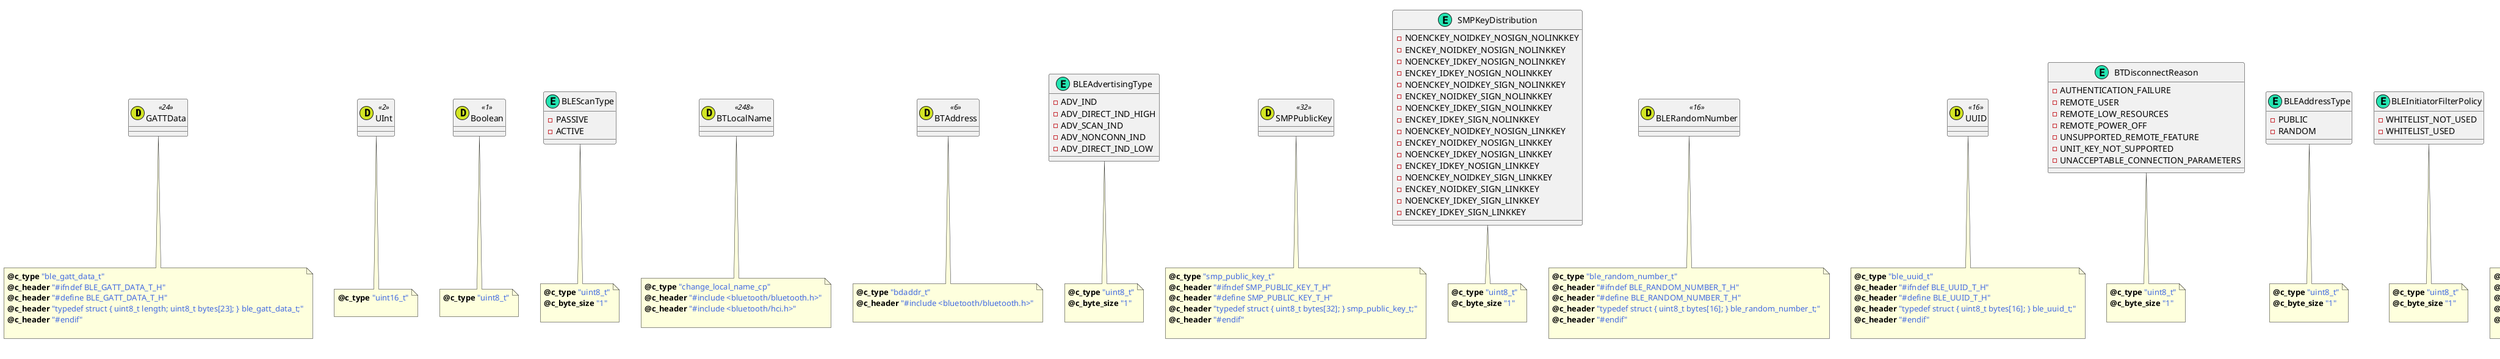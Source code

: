 @startuml
caption Datatypes used in configuration MedicalGW
class GATTData <<(D,#D2E524)24>> {
}
note bottom of GATTData : <b>@c_type</b> <color:royalBlue>"ble_gatt_data_t"</color>\n<b>@c_header</b> <color:royalBlue>"#ifndef BLE_GATT_DATA_T_H"</color>\n<b>@c_header</b> <color:royalBlue>"#define BLE_GATT_DATA_T_H"</color>\n<b>@c_header</b> <color:royalBlue>"typedef struct { uint8_t length; uint8_t bytes[23]; } ble_gatt_data_t;"</color>\n<b>@c_header</b> <color:royalBlue>"#endif"</color>\n
class UInt <<(D,#D2E524)2>> {
}
note bottom of UInt : <b>@c_type</b> <color:royalBlue>"uint16_t"</color>\n
class Boolean <<(D,#D2E524)1>> {
}
note bottom of Boolean : <b>@c_type</b> <color:royalBlue>"uint8_t"</color>\n
class BLEScanType <<(E,#24E5B2)>> {
-PASSIVE
-ACTIVE
}
note bottom of BLEScanType : <b>@c_type</b> <color:royalBlue>"uint8_t"</color>\n<b>@c_byte_size</b> <color:royalBlue>"1"</color>\n
class BTLocalName <<(D,#D2E524)248>> {
}
note bottom of BTLocalName : <b>@c_type</b> <color:royalBlue>"change_local_name_cp"</color>\n<b>@c_header</b> <color:royalBlue>"#include <bluetooth/bluetooth.h>"</color>\n<b>@c_header</b> <color:royalBlue>"#include <bluetooth/hci.h>"</color>\n
class BTAddress <<(D,#D2E524)6>> {
}
note bottom of BTAddress : <b>@c_type</b> <color:royalBlue>"bdaddr_t"</color>\n<b>@c_header</b> <color:royalBlue>"#include <bluetooth/bluetooth.h>"</color>\n
class BLEAdvertisingType <<(E,#24E5B2)>> {
-ADV_IND
-ADV_DIRECT_IND_HIGH
-ADV_SCAN_IND
-ADV_NONCONN_IND
-ADV_DIRECT_IND_LOW
}
note bottom of BLEAdvertisingType : <b>@c_type</b> <color:royalBlue>"uint8_t"</color>\n<b>@c_byte_size</b> <color:royalBlue>"1"</color>\n
class SMPPublicKey <<(D,#D2E524)32>> {
}
note bottom of SMPPublicKey : <b>@c_type</b> <color:royalBlue>"smp_public_key_t"</color>\n<b>@c_header</b> <color:royalBlue>"#ifndef SMP_PUBLIC_KEY_T_H"</color>\n<b>@c_header</b> <color:royalBlue>"#define SMP_PUBLIC_KEY_T_H"</color>\n<b>@c_header</b> <color:royalBlue>"typedef struct { uint8_t bytes[32]; } smp_public_key_t;"</color>\n<b>@c_header</b> <color:royalBlue>"#endif"</color>\n
class SMPKeyDistribution <<(E,#24E5B2)>> {
-NOENCKEY_NOIDKEY_NOSIGN_NOLINKKEY
-ENCKEY_NOIDKEY_NOSIGN_NOLINKKEY
-NOENCKEY_IDKEY_NOSIGN_NOLINKKEY
-ENCKEY_IDKEY_NOSIGN_NOLINKKEY
-NOENCKEY_NOIDKEY_SIGN_NOLINKKEY
-ENCKEY_NOIDKEY_SIGN_NOLINKKEY
-NOENCKEY_IDKEY_SIGN_NOLINKKEY
-ENCKEY_IDKEY_SIGN_NOLINKKEY
-NOENCKEY_NOIDKEY_NOSIGN_LINKKEY
-ENCKEY_NOIDKEY_NOSIGN_LINKKEY
-NOENCKEY_IDKEY_NOSIGN_LINKKEY
-ENCKEY_IDKEY_NOSIGN_LINKKEY
-NOENCKEY_NOIDKEY_SIGN_LINKKEY
-ENCKEY_NOIDKEY_SIGN_LINKKEY
-NOENCKEY_IDKEY_SIGN_LINKKEY
-ENCKEY_IDKEY_SIGN_LINKKEY
}
note bottom of SMPKeyDistribution : <b>@c_type</b> <color:royalBlue>"uint8_t"</color>\n<b>@c_byte_size</b> <color:royalBlue>"1"</color>\n
class BLERandomNumber <<(D,#D2E524)16>> {
}
note bottom of BLERandomNumber : <b>@c_type</b> <color:royalBlue>"ble_random_number_t"</color>\n<b>@c_header</b> <color:royalBlue>"#ifndef BLE_RANDOM_NUMBER_T_H"</color>\n<b>@c_header</b> <color:royalBlue>"#define BLE_RANDOM_NUMBER_T_H"</color>\n<b>@c_header</b> <color:royalBlue>"typedef struct { uint8_t bytes[16]; } ble_random_number_t;"</color>\n<b>@c_header</b> <color:royalBlue>"#endif"</color>\n
class UUID <<(D,#D2E524)16>> {
}
note bottom of UUID : <b>@c_type</b> <color:royalBlue>"ble_uuid_t"</color>\n<b>@c_header</b> <color:royalBlue>"#ifndef BLE_UUID_T_H"</color>\n<b>@c_header</b> <color:royalBlue>"#define BLE_UUID_T_H"</color>\n<b>@c_header</b> <color:royalBlue>"typedef struct { uint8_t bytes[16]; } ble_uuid_t;"</color>\n<b>@c_header</b> <color:royalBlue>"#endif"</color>\n
class BTDisconnectReason <<(E,#24E5B2)>> {
-AUTHENTICATION_FAILURE
-REMOTE_USER
-REMOTE_LOW_RESOURCES
-REMOTE_POWER_OFF
-UNSUPPORTED_REMOTE_FEATURE
-UNIT_KEY_NOT_SUPPORTED
-UNACCEPTABLE_CONNECTION_PARAMETERS
}
note bottom of BTDisconnectReason : <b>@c_type</b> <color:royalBlue>"uint8_t"</color>\n<b>@c_byte_size</b> <color:royalBlue>"1"</color>\n
class BLEAddressType <<(E,#24E5B2)>> {
-PUBLIC
-RANDOM
}
note bottom of BLEAddressType : <b>@c_type</b> <color:royalBlue>"uint8_t"</color>\n<b>@c_byte_size</b> <color:royalBlue>"1"</color>\n
class BLEInitiatorFilterPolicy <<(E,#24E5B2)>> {
-WHITELIST_NOT_USED
-WHITELIST_USED
}
note bottom of BLEInitiatorFilterPolicy : <b>@c_type</b> <color:royalBlue>"uint8_t"</color>\n<b>@c_byte_size</b> <color:royalBlue>"1"</color>\n
class BLERandomPart <<(D,#D2E524)8>> {
}
note bottom of BLERandomPart : <b>@c_type</b> <color:royalBlue>"ble_random_part_t"</color>\n<b>@c_header</b> <color:royalBlue>"#ifndef BLE_RANDOM_PART_T_H"</color>\n<b>@c_header</b> <color:royalBlue>"#define BLE_RANDOM_PART_T_H"</color>\n<b>@c_header</b> <color:royalBlue>"typedef struct { uint8_t bytes[8]; } ble_random_part_t;"</color>\n<b>@c_header</b> <color:royalBlue>"#endif"</color>\n
class NotifierCommand <<(D,#D2E524)8>> {
}
note bottom of NotifierCommand : <b>@c_type</b> <color:royalBlue>"notifier_cmd_t"</color>\n<b>@c_header</b> <color:royalBlue>"#ifndef NOTIFIER_CMD_T_H"</color>\n<b>@c_header</b> <color:royalBlue>"#define NOTIFIER_CMD_T_H"</color>\n<b>@c_header</b> <color:royalBlue>"typedef struct { uint8_t bytes[8]; } notifier_cmd_t;"</color>\n<b>@c_header</b> <color:royalBlue>"#endif"</color>\n
class SMPPairingFailReason <<(E,#24E5B2)>> {
-PASSKEY_ENTRY_FAILED
-OOB_NOT_AVAILABLE
-AUTHENTICATION_REQUIREMENTS
-CONFIRM_VALUE_FAILED
-PAIRING_NOT_SUPPORTED
-ENCRYPTION_KEY_SIZE
-COMMAND_NOT_SUPPORTED
-UNSPECIFIED
-REPEATED_ATTEMPTS
-INVALID_PARAMETERS
-DHKEY_FAILED
-NUMERIC_COMPARISON_FAILED
-BREDR_PAIRING_PROGRESS
-CROSS_TRANSPORT_KEY
}
note bottom of SMPPairingFailReason : <b>@c_type</b> <color:royalBlue>"uint8_t"</color>\n<b>@c_byte_size</b> <color:royalBlue>"1"</color>\n
class DataPointer <<(O,#E5D224)>> {
}
note bottom of DataPointer : <b>@c_type</b> <color:royalBlue>"uint8_t *"</color>\n
class ACLBroadcastFlag <<(E,#24E5B2)>> {
-POINTTOPOINT
-ACTIVE_SLAVE
-PARKED_SLAVE
}
note bottom of ACLBroadcastFlag : <b>@c_type</b> <color:royalBlue>"uint8_t"</color>\n<b>@c_byte_size</b> <color:royalBlue>"1"</color>\n
class SMPIOCapabilities <<(E,#24E5B2)>> {
-DISPLAY_ONLY
-DISPLAY_YESNO
-KEYBOARD_ONLY
-NO_INPUT_NO_OUTPUT
-KEYBOARD_DISPLAY
}
note bottom of SMPIOCapabilities : <b>@c_type</b> <color:royalBlue>"uint8_t"</color>\n<b>@c_byte_size</b> <color:royalBlue>"1"</color>\n
class Byte <<(D,#D2E524)1>> {
}
note bottom of Byte : <b>@c_type</b> <color:royalBlue>"uint8_t"</color>\n
class BLEAdvertisingChannel <<(E,#24E5B2)>> {
-CHANNEL_37
-CHANNEL_38
-CHANNEL_39
-ALL
}
note bottom of BLEAdvertisingChannel : <b>@c_type</b> <color:royalBlue>"uint8_t"</color>\n<b>@c_byte_size</b> <color:royalBlue>"1"</color>\n
class HCIEventMask <<(D,#D2E524)8>> {
}
note bottom of HCIEventMask : <b>@c_type</b> <color:royalBlue>"set_event_mask_cp"</color>\n<b>@c_header</b> <color:royalBlue>"#include <bluetooth/bluetooth.h>"</color>\n<b>@c_header</b> <color:royalBlue>"#include <bluetooth/hci.h>"</color>\n
class BLELinkRole <<(E,#24E5B2)>> {
-MASTER
-SLAVE
}
note bottom of BLELinkRole : <b>@c_type</b> <color:royalBlue>"uint8_t"</color>\n<b>@c_byte_size</b> <color:royalBlue>"1"</color>\n
class BLEAdvertisingFilterPolicy <<(E,#24E5B2)>> {
-ALL
-CONN_ALL_SCAN_WHITELIST
-CONN_WHITELIST_SCAN_ALL
-CONN_SCAN_WHITELIST
}
note bottom of BLEAdvertisingFilterPolicy : <b>@c_type</b> <color:royalBlue>"uint8_t"</color>\n<b>@c_byte_size</b> <color:royalBlue>"1"</color>\n
class Device <<(E,#24E5B2)>> {
-NONE
-ANDUC352BLE
-ANDUA651BLE
}
note bottom of Device : <b>@c_type</b> <color:royalBlue>"uint8_t"</color>\n<b>@c_byte_size</b> <color:royalBlue>"1"</color>\n
class ATTErrorCode <<(E,#24E5B2)>> {
-INVALID_HANDLE
-READ_NOT_PERMITTED
-WRITE_NOT_PERMITTED
-INVALID_PDU
-INSUFFICIENT_AUTHENTICATION
-REQUEST_NOT_SUPPORTED
-INVALID_OFFSET
-INSUFFICIENT_AUTHORIZATION
-PREPARE_QUEUE_FULL
-ATTRIBUTE_NOT_FOUND
-ATTRIBUTE_NOT_LONG
-INSUFFICIENT_ENCRYPTION_KEY_SIZE
-INVALID_ATTRIBUTE_VALUE_LENGTH
-UNLIKELY_ERROR
-INSUFICIENT_ENCRYPTION
-UNSUPPORTED_GROUP_TYPE
-INSUFICIENT_RESOURCES
}
note bottom of ATTErrorCode : <b>@c_type</b> <color:royalBlue>"uint8_t"</color>\n<b>@c_byte_size</b> <color:royalBlue>"1"</color>\n
class BLEAdvertisementReportType <<(E,#24E5B2)>> {
-ADV_IND
-ADV_DIRECT_IND
-ADV_SCAN_IND
-ADV_NONCONN_IND
-SCAN_RSP
}
note bottom of BLEAdvertisementReportType : <b>@c_type</b> <color:royalBlue>"uint8_t"</color>\n<b>@c_byte_size</b> <color:royalBlue>"1"</color>\n
class ExitCode <<(D,#D2E524)2>> {
}
note bottom of ExitCode : <b>@c_type</b> <color:royalBlue>"int16_t"</color>\n
class BLEAdvertiseData <<(D,#D2E524)31>> {
}
note bottom of BLEAdvertiseData : <b>@c_type</b> <color:royalBlue>"ble_adv_data_t"</color>\n<b>@c_header</b> <color:royalBlue>"#ifndef BLE_ADV_DATA_T_H"</color>\n<b>@c_header</b> <color:royalBlue>"#define BLE_ADV_DATA_T_H"</color>\n<b>@c_header</b> <color:royalBlue>"typedef struct { uint8_t bytes[31]; } ble_adv_data_t;"</color>\n<b>@c_header</b> <color:royalBlue>"#endif"</color>\n
class BLEScanFilterPolicy <<(E,#24E5B2)>> {
-ALL
-ONLY_FROM_WHITELISTED
-DIRECTED_RESOLVABLE
-DIRECTED_RESOLVABLE_WHITELISTED
}
note bottom of BLEScanFilterPolicy : <b>@c_type</b> <color:royalBlue>"uint8_t"</color>\n<b>@c_byte_size</b> <color:royalBlue>"1"</color>\n
class ACLPacketBoundaryFlag <<(E,#24E5B2)>> {
-FIRST_NOFLUSH
-CONT_FRAGMENT
-FIRST_FLUSHABLE
-COMPLETE
}
note bottom of ACLPacketBoundaryFlag : <b>@c_type</b> <color:royalBlue>"uint8_t"</color>\n<b>@c_byte_size</b> <color:royalBlue>"1"</color>\n
class Int <<(D,#D2E524)2>> {
}
note bottom of Int : <b>@c_type</b> <color:royalBlue>"int16_t"</color>\n
class Float <<(D,#D2E524)4>> {
}
note bottom of Float : <b>@c_type</b> <color:royalBlue>"float"</color>\n
class String <<(O,#E5D224)>> {
}
note bottom of String : <b>@c_type</b> <color:royalBlue>"const char *"</color>\n
class DateTime <<(D,#D2E524)4>> {
}
note bottom of DateTime : <b>@c_type</b> <color:royalBlue>"time_t"</color>\n
class SMPKeypressNotification <<(E,#24E5B2)>> {
-ENTRY_STARTED
-DIGIT_ENTERED
-DIGIT_ERASED
-CLEARED
-ENTRY_COMPLETED
}
note bottom of SMPKeypressNotification : <b>@c_type</b> <color:royalBlue>"uint8_t"</color>\n<b>@c_byte_size</b> <color:royalBlue>"1"</color>\n
@enduml